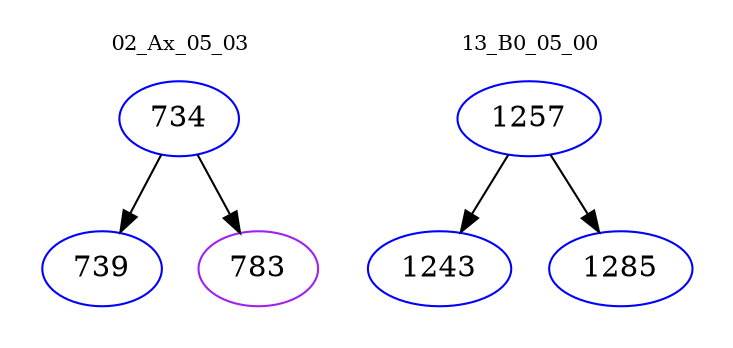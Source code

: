 digraph{
subgraph cluster_0 {
color = white
label = "02_Ax_05_03";
fontsize=10;
T0_734 [label="734", color="blue"]
T0_734 -> T0_739 [color="black"]
T0_739 [label="739", color="blue"]
T0_734 -> T0_783 [color="black"]
T0_783 [label="783", color="purple"]
}
subgraph cluster_1 {
color = white
label = "13_B0_05_00";
fontsize=10;
T1_1257 [label="1257", color="blue"]
T1_1257 -> T1_1243 [color="black"]
T1_1243 [label="1243", color="blue"]
T1_1257 -> T1_1285 [color="black"]
T1_1285 [label="1285", color="blue"]
}
}
